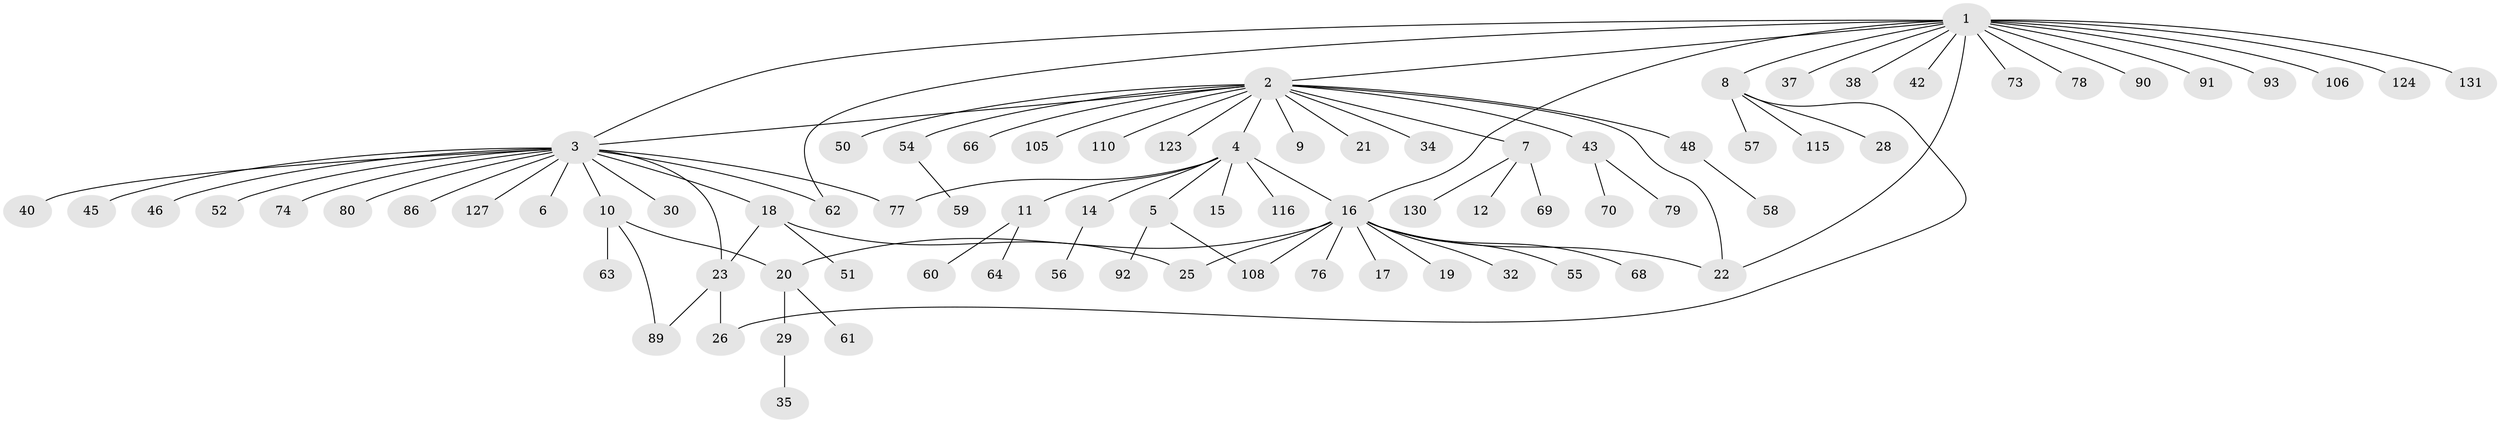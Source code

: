 // original degree distribution, {17: 0.007462686567164179, 16: 0.007462686567164179, 18: 0.014925373134328358, 8: 0.007462686567164179, 3: 0.08208955223880597, 2: 0.15671641791044777, 4: 0.04477611940298507, 5: 0.03731343283582089, 1: 0.6343283582089553, 6: 0.007462686567164179}
// Generated by graph-tools (version 1.1) at 2025/18/03/04/25 18:18:24]
// undirected, 80 vertices, 91 edges
graph export_dot {
graph [start="1"]
  node [color=gray90,style=filled];
  1;
  2;
  3;
  4;
  5;
  6 [super="+97"];
  7;
  8;
  9;
  10;
  11 [super="+13"];
  12 [super="+31"];
  14;
  15;
  16 [super="+41+36+83+119+120+121+134+75"];
  17;
  18 [super="+39"];
  19;
  20 [super="+27+125+133+81"];
  21 [super="+114"];
  22 [super="+33+84"];
  23 [super="+49+24+44"];
  25 [super="+67"];
  26;
  28;
  29;
  30;
  32;
  34;
  35;
  37 [super="+103+132+94"];
  38;
  40;
  42;
  43;
  45;
  46;
  48 [super="+82"];
  50;
  51;
  52;
  54;
  55;
  56;
  57;
  58;
  59 [super="+65"];
  60;
  61;
  62 [super="+128+129"];
  63 [super="+72"];
  64 [super="+87"];
  66;
  68 [super="+71"];
  69;
  70;
  73;
  74;
  76;
  77 [super="+107"];
  78 [super="+85"];
  79;
  80;
  86 [super="+113+111+112+109"];
  89;
  90 [super="+117"];
  91;
  92 [super="+104"];
  93;
  105;
  106;
  108;
  110;
  115;
  116;
  123;
  124;
  127;
  130;
  131;
  1 -- 2;
  1 -- 3;
  1 -- 8;
  1 -- 16;
  1 -- 22;
  1 -- 37;
  1 -- 38;
  1 -- 42;
  1 -- 62;
  1 -- 73;
  1 -- 78;
  1 -- 90;
  1 -- 91;
  1 -- 93;
  1 -- 106;
  1 -- 124;
  1 -- 131;
  2 -- 3;
  2 -- 4;
  2 -- 7;
  2 -- 9;
  2 -- 21;
  2 -- 22;
  2 -- 34;
  2 -- 43;
  2 -- 48;
  2 -- 50;
  2 -- 54;
  2 -- 66;
  2 -- 105;
  2 -- 110;
  2 -- 123;
  3 -- 6;
  3 -- 10;
  3 -- 18 [weight=2];
  3 -- 23;
  3 -- 30;
  3 -- 40;
  3 -- 45;
  3 -- 46;
  3 -- 52;
  3 -- 62;
  3 -- 74;
  3 -- 77;
  3 -- 80;
  3 -- 86;
  3 -- 127;
  4 -- 5;
  4 -- 11;
  4 -- 14;
  4 -- 15;
  4 -- 77;
  4 -- 116;
  4 -- 16;
  5 -- 92;
  5 -- 108;
  7 -- 12;
  7 -- 69;
  7 -- 130;
  8 -- 26;
  8 -- 28;
  8 -- 57;
  8 -- 115;
  10 -- 20;
  10 -- 63;
  10 -- 89;
  11 -- 64;
  11 -- 60;
  14 -- 56;
  16 -- 17;
  16 -- 19;
  16 -- 25;
  16 -- 32;
  16 -- 55;
  16 -- 68;
  16 -- 76;
  16 -- 108;
  16 -- 20;
  16 -- 22;
  18 -- 25;
  18 -- 51;
  18 -- 23;
  20 -- 61;
  20 -- 29;
  23 -- 89;
  23 -- 26;
  29 -- 35;
  43 -- 70;
  43 -- 79;
  48 -- 58;
  54 -- 59;
}
